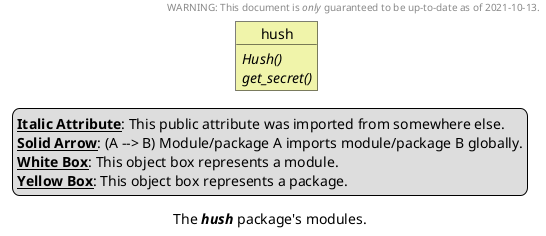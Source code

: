 @startuml

/' This line hides "stereotypes" (e.g. <<package>>) from our diagram. '/
hide stereotype

caption The //**hush**// package's modules.

header
    WARNING: This document is //only// guaranteed to be up-to-date as of 2021-10-13.
endheader

legend center
    **__Italic Attribute__**: This public attribute was imported from somewhere else.
    **__Solid Arrow__**: (A --> B) Module/package A imports module/package B globally.
    **__White Box__**: This object box represents a module.
    **__Yellow Box__**: This object box represents a package.
endlegend

skinparam object {
    BackgroundColor WhiteSmoke
    BorderColor Black
    ArrowColor Black

    BackgroundColor<<package>> #f0f4aa
}

object "hush" as h <<package>> {
    //Hush()//
    //get_secret()//
}

object "hush.core" as h.core {
    Hush()
    get_secret()
}

object "hush.cli" as h.cli {
    main()
}

object "hush.plugin" as h.p <<package>> {
    //hookimpl()//
    //manager()//
}

object "hush.plugin.core" as h.p.core {
    manager()
}

object "hush.plugin.hooks" as h.p.hooks {
    hookimpl()
    hookspec()
}

object "hush.plugin.specs" as h.p.specs {
    get_secret()
}

object "hush.plugin.builtin" as h.p.b <<package>> {
    //get_plugin_modules()//
}

object "hush.plugin.builtin.core" as h.p.b.core {
    get_plugin_modules()
}

object "hush.plugin.builtin.envvars" as h.p.b.envvars {
    get_secret()
}

object "hush.plugin.builtin.pass_store" as h.p.b.pass_store {
    get_secret()
}

h --> h.core
h.cli --> h
h.core --> h.p
h.p --> h.p.core
h.p --> h.p.hooks
h.p.specs --> h.p.hooks
h.p.b.envvars --> h.p
h.p.b.pass_store --> h.p
h.p.b --> h.p.b.core
h.p.core --> h.p.b
h.p.core --> h.p.specs

@enduml
